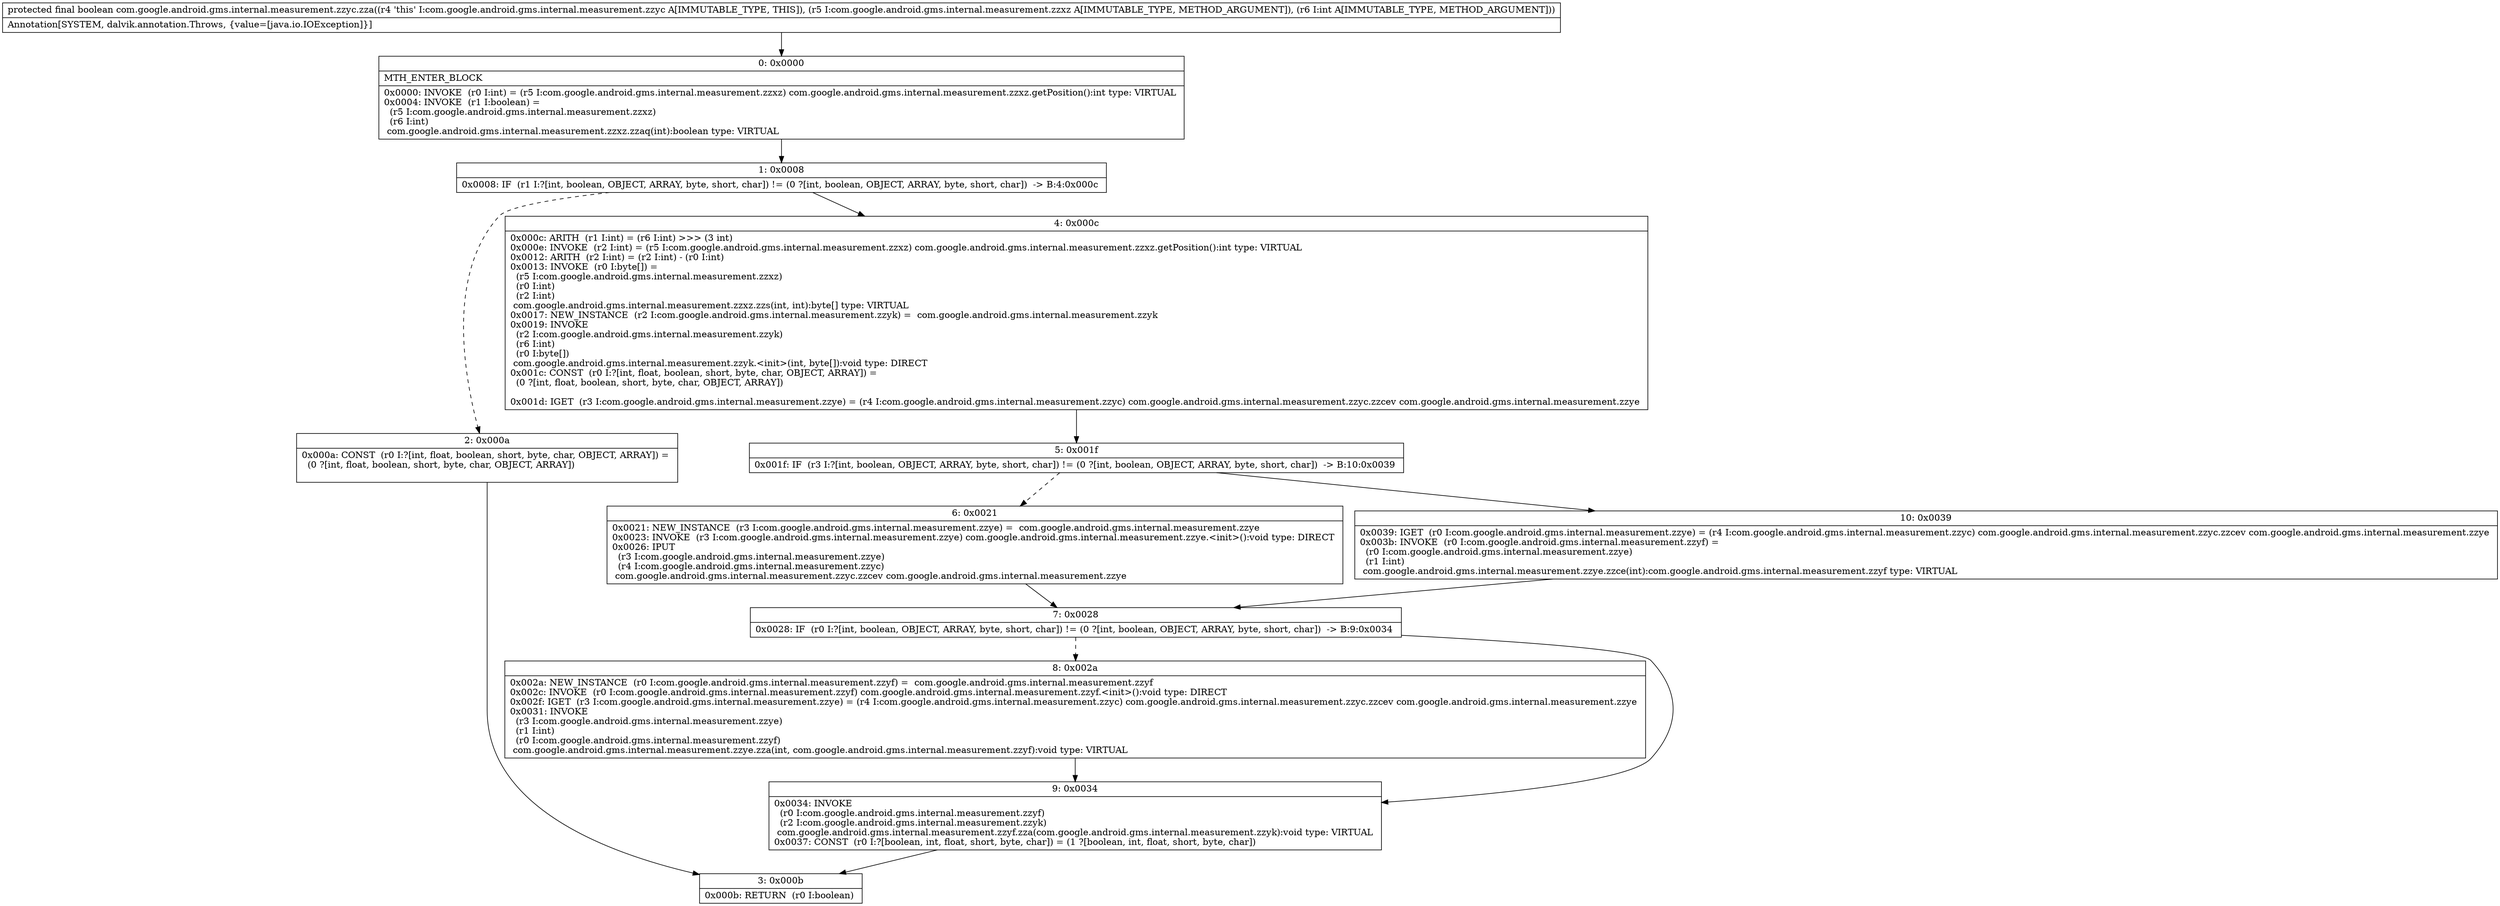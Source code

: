 digraph "CFG forcom.google.android.gms.internal.measurement.zzyc.zza(Lcom\/google\/android\/gms\/internal\/measurement\/zzxz;I)Z" {
Node_0 [shape=record,label="{0\:\ 0x0000|MTH_ENTER_BLOCK\l|0x0000: INVOKE  (r0 I:int) = (r5 I:com.google.android.gms.internal.measurement.zzxz) com.google.android.gms.internal.measurement.zzxz.getPosition():int type: VIRTUAL \l0x0004: INVOKE  (r1 I:boolean) = \l  (r5 I:com.google.android.gms.internal.measurement.zzxz)\l  (r6 I:int)\l com.google.android.gms.internal.measurement.zzxz.zzaq(int):boolean type: VIRTUAL \l}"];
Node_1 [shape=record,label="{1\:\ 0x0008|0x0008: IF  (r1 I:?[int, boolean, OBJECT, ARRAY, byte, short, char]) != (0 ?[int, boolean, OBJECT, ARRAY, byte, short, char])  \-\> B:4:0x000c \l}"];
Node_2 [shape=record,label="{2\:\ 0x000a|0x000a: CONST  (r0 I:?[int, float, boolean, short, byte, char, OBJECT, ARRAY]) = \l  (0 ?[int, float, boolean, short, byte, char, OBJECT, ARRAY])\l \l}"];
Node_3 [shape=record,label="{3\:\ 0x000b|0x000b: RETURN  (r0 I:boolean) \l}"];
Node_4 [shape=record,label="{4\:\ 0x000c|0x000c: ARITH  (r1 I:int) = (r6 I:int) \>\>\> (3 int) \l0x000e: INVOKE  (r2 I:int) = (r5 I:com.google.android.gms.internal.measurement.zzxz) com.google.android.gms.internal.measurement.zzxz.getPosition():int type: VIRTUAL \l0x0012: ARITH  (r2 I:int) = (r2 I:int) \- (r0 I:int) \l0x0013: INVOKE  (r0 I:byte[]) = \l  (r5 I:com.google.android.gms.internal.measurement.zzxz)\l  (r0 I:int)\l  (r2 I:int)\l com.google.android.gms.internal.measurement.zzxz.zzs(int, int):byte[] type: VIRTUAL \l0x0017: NEW_INSTANCE  (r2 I:com.google.android.gms.internal.measurement.zzyk) =  com.google.android.gms.internal.measurement.zzyk \l0x0019: INVOKE  \l  (r2 I:com.google.android.gms.internal.measurement.zzyk)\l  (r6 I:int)\l  (r0 I:byte[])\l com.google.android.gms.internal.measurement.zzyk.\<init\>(int, byte[]):void type: DIRECT \l0x001c: CONST  (r0 I:?[int, float, boolean, short, byte, char, OBJECT, ARRAY]) = \l  (0 ?[int, float, boolean, short, byte, char, OBJECT, ARRAY])\l \l0x001d: IGET  (r3 I:com.google.android.gms.internal.measurement.zzye) = (r4 I:com.google.android.gms.internal.measurement.zzyc) com.google.android.gms.internal.measurement.zzyc.zzcev com.google.android.gms.internal.measurement.zzye \l}"];
Node_5 [shape=record,label="{5\:\ 0x001f|0x001f: IF  (r3 I:?[int, boolean, OBJECT, ARRAY, byte, short, char]) != (0 ?[int, boolean, OBJECT, ARRAY, byte, short, char])  \-\> B:10:0x0039 \l}"];
Node_6 [shape=record,label="{6\:\ 0x0021|0x0021: NEW_INSTANCE  (r3 I:com.google.android.gms.internal.measurement.zzye) =  com.google.android.gms.internal.measurement.zzye \l0x0023: INVOKE  (r3 I:com.google.android.gms.internal.measurement.zzye) com.google.android.gms.internal.measurement.zzye.\<init\>():void type: DIRECT \l0x0026: IPUT  \l  (r3 I:com.google.android.gms.internal.measurement.zzye)\l  (r4 I:com.google.android.gms.internal.measurement.zzyc)\l com.google.android.gms.internal.measurement.zzyc.zzcev com.google.android.gms.internal.measurement.zzye \l}"];
Node_7 [shape=record,label="{7\:\ 0x0028|0x0028: IF  (r0 I:?[int, boolean, OBJECT, ARRAY, byte, short, char]) != (0 ?[int, boolean, OBJECT, ARRAY, byte, short, char])  \-\> B:9:0x0034 \l}"];
Node_8 [shape=record,label="{8\:\ 0x002a|0x002a: NEW_INSTANCE  (r0 I:com.google.android.gms.internal.measurement.zzyf) =  com.google.android.gms.internal.measurement.zzyf \l0x002c: INVOKE  (r0 I:com.google.android.gms.internal.measurement.zzyf) com.google.android.gms.internal.measurement.zzyf.\<init\>():void type: DIRECT \l0x002f: IGET  (r3 I:com.google.android.gms.internal.measurement.zzye) = (r4 I:com.google.android.gms.internal.measurement.zzyc) com.google.android.gms.internal.measurement.zzyc.zzcev com.google.android.gms.internal.measurement.zzye \l0x0031: INVOKE  \l  (r3 I:com.google.android.gms.internal.measurement.zzye)\l  (r1 I:int)\l  (r0 I:com.google.android.gms.internal.measurement.zzyf)\l com.google.android.gms.internal.measurement.zzye.zza(int, com.google.android.gms.internal.measurement.zzyf):void type: VIRTUAL \l}"];
Node_9 [shape=record,label="{9\:\ 0x0034|0x0034: INVOKE  \l  (r0 I:com.google.android.gms.internal.measurement.zzyf)\l  (r2 I:com.google.android.gms.internal.measurement.zzyk)\l com.google.android.gms.internal.measurement.zzyf.zza(com.google.android.gms.internal.measurement.zzyk):void type: VIRTUAL \l0x0037: CONST  (r0 I:?[boolean, int, float, short, byte, char]) = (1 ?[boolean, int, float, short, byte, char]) \l}"];
Node_10 [shape=record,label="{10\:\ 0x0039|0x0039: IGET  (r0 I:com.google.android.gms.internal.measurement.zzye) = (r4 I:com.google.android.gms.internal.measurement.zzyc) com.google.android.gms.internal.measurement.zzyc.zzcev com.google.android.gms.internal.measurement.zzye \l0x003b: INVOKE  (r0 I:com.google.android.gms.internal.measurement.zzyf) = \l  (r0 I:com.google.android.gms.internal.measurement.zzye)\l  (r1 I:int)\l com.google.android.gms.internal.measurement.zzye.zzce(int):com.google.android.gms.internal.measurement.zzyf type: VIRTUAL \l}"];
MethodNode[shape=record,label="{protected final boolean com.google.android.gms.internal.measurement.zzyc.zza((r4 'this' I:com.google.android.gms.internal.measurement.zzyc A[IMMUTABLE_TYPE, THIS]), (r5 I:com.google.android.gms.internal.measurement.zzxz A[IMMUTABLE_TYPE, METHOD_ARGUMENT]), (r6 I:int A[IMMUTABLE_TYPE, METHOD_ARGUMENT]))  | Annotation[SYSTEM, dalvik.annotation.Throws, \{value=[java.io.IOException]\}]\l}"];
MethodNode -> Node_0;
Node_0 -> Node_1;
Node_1 -> Node_2[style=dashed];
Node_1 -> Node_4;
Node_2 -> Node_3;
Node_4 -> Node_5;
Node_5 -> Node_6[style=dashed];
Node_5 -> Node_10;
Node_6 -> Node_7;
Node_7 -> Node_8[style=dashed];
Node_7 -> Node_9;
Node_8 -> Node_9;
Node_9 -> Node_3;
Node_10 -> Node_7;
}

